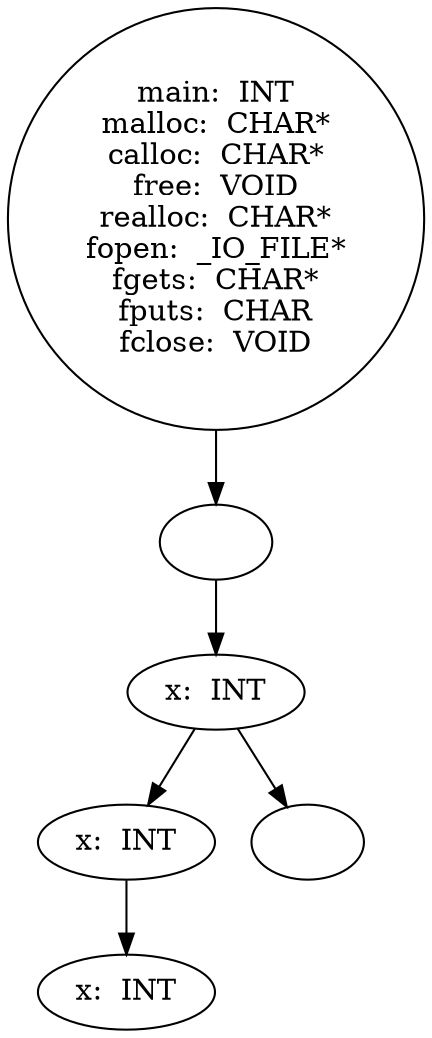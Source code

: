 digraph AST {
  "135951640641056" [label="main:  INT
malloc:  CHAR*
calloc:  CHAR*
free:  VOID
realloc:  CHAR*
fopen:  _IO_FILE*
fgets:  CHAR*
fputs:  CHAR
fclose:  VOID"];
  "135951640641056" -> "135951640627616";
  "135951640627616" [label=""];
  "135951640627616" -> "135951640641200";
  "135951640641200" [label="x:  INT"];
  "135951640641200" -> "135951640629680";
  "135951640641200" -> "135951640632320";
  "135951640629680" [label="x:  INT"];
  "135951640629680" -> "135951640639520";
  "135951640639520" [label="x:  INT"];
  "135951640632320" [label=""];
}
